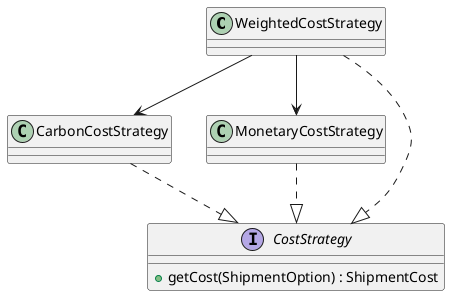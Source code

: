 @startuml
'https://plantuml.com/class-diagram

'abstract class AbstractList
'abstract AbstractCollection
'interface List
'interface Collection

class WeightedCostStrategy
class CarbonCostStrategy
class MonetaryCostStrategy

WeightedCostStrategy ..|> CostStrategy
MonetaryCostStrategy ..|> CostStrategy
CarbonCostStrategy ..|> CostStrategy


WeightedCostStrategy --> MonetaryCostStrategy
WeightedCostStrategy --> CarbonCostStrategy

interface CostStrategy {
+getCost(ShipmentOption) : ShipmentCost
}

@enduml